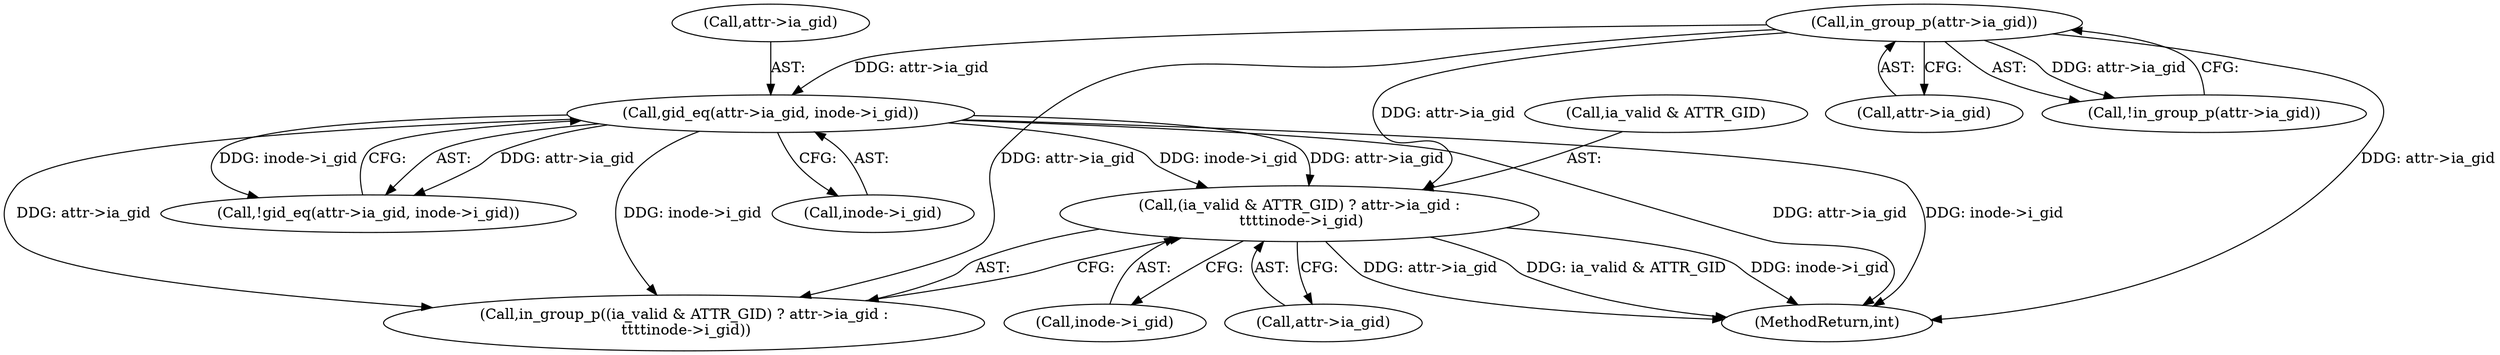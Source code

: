 digraph "0_linux_23adbe12ef7d3d4195e80800ab36b37bee28cd03@pointer" {
"1000218" [label="(Call,(ia_valid & ATTR_GID) ? attr->ia_gid :\n \t\t\t\tinode->i_gid)"];
"1000188" [label="(Call,gid_eq(attr->ia_gid, inode->i_gid))"];
"1000183" [label="(Call,in_group_p(attr->ia_gid))"];
"1000217" [label="(Call,in_group_p((ia_valid & ATTR_GID) ? attr->ia_gid :\n \t\t\t\tinode->i_gid))"];
"1000218" [label="(Call,(ia_valid & ATTR_GID) ? attr->ia_gid :\n \t\t\t\tinode->i_gid)"];
"1000219" [label="(Call,ia_valid & ATTR_GID)"];
"1000183" [label="(Call,in_group_p(attr->ia_gid))"];
"1000189" [label="(Call,attr->ia_gid)"];
"1000187" [label="(Call,!gid_eq(attr->ia_gid, inode->i_gid))"];
"1000192" [label="(Call,inode->i_gid)"];
"1000184" [label="(Call,attr->ia_gid)"];
"1000225" [label="(Call,inode->i_gid)"];
"1000222" [label="(Call,attr->ia_gid)"];
"1000182" [label="(Call,!in_group_p(attr->ia_gid))"];
"1000188" [label="(Call,gid_eq(attr->ia_gid, inode->i_gid))"];
"1000255" [label="(MethodReturn,int)"];
"1000218" -> "1000217"  [label="AST: "];
"1000218" -> "1000222"  [label="CFG: "];
"1000218" -> "1000225"  [label="CFG: "];
"1000219" -> "1000218"  [label="AST: "];
"1000222" -> "1000218"  [label="AST: "];
"1000225" -> "1000218"  [label="AST: "];
"1000217" -> "1000218"  [label="CFG: "];
"1000218" -> "1000255"  [label="DDG: ia_valid & ATTR_GID"];
"1000218" -> "1000255"  [label="DDG: inode->i_gid"];
"1000218" -> "1000255"  [label="DDG: attr->ia_gid"];
"1000188" -> "1000218"  [label="DDG: attr->ia_gid"];
"1000188" -> "1000218"  [label="DDG: inode->i_gid"];
"1000183" -> "1000218"  [label="DDG: attr->ia_gid"];
"1000188" -> "1000187"  [label="AST: "];
"1000188" -> "1000192"  [label="CFG: "];
"1000189" -> "1000188"  [label="AST: "];
"1000192" -> "1000188"  [label="AST: "];
"1000187" -> "1000188"  [label="CFG: "];
"1000188" -> "1000255"  [label="DDG: attr->ia_gid"];
"1000188" -> "1000255"  [label="DDG: inode->i_gid"];
"1000188" -> "1000187"  [label="DDG: attr->ia_gid"];
"1000188" -> "1000187"  [label="DDG: inode->i_gid"];
"1000183" -> "1000188"  [label="DDG: attr->ia_gid"];
"1000188" -> "1000217"  [label="DDG: attr->ia_gid"];
"1000188" -> "1000217"  [label="DDG: inode->i_gid"];
"1000183" -> "1000182"  [label="AST: "];
"1000183" -> "1000184"  [label="CFG: "];
"1000184" -> "1000183"  [label="AST: "];
"1000182" -> "1000183"  [label="CFG: "];
"1000183" -> "1000255"  [label="DDG: attr->ia_gid"];
"1000183" -> "1000182"  [label="DDG: attr->ia_gid"];
"1000183" -> "1000217"  [label="DDG: attr->ia_gid"];
}
